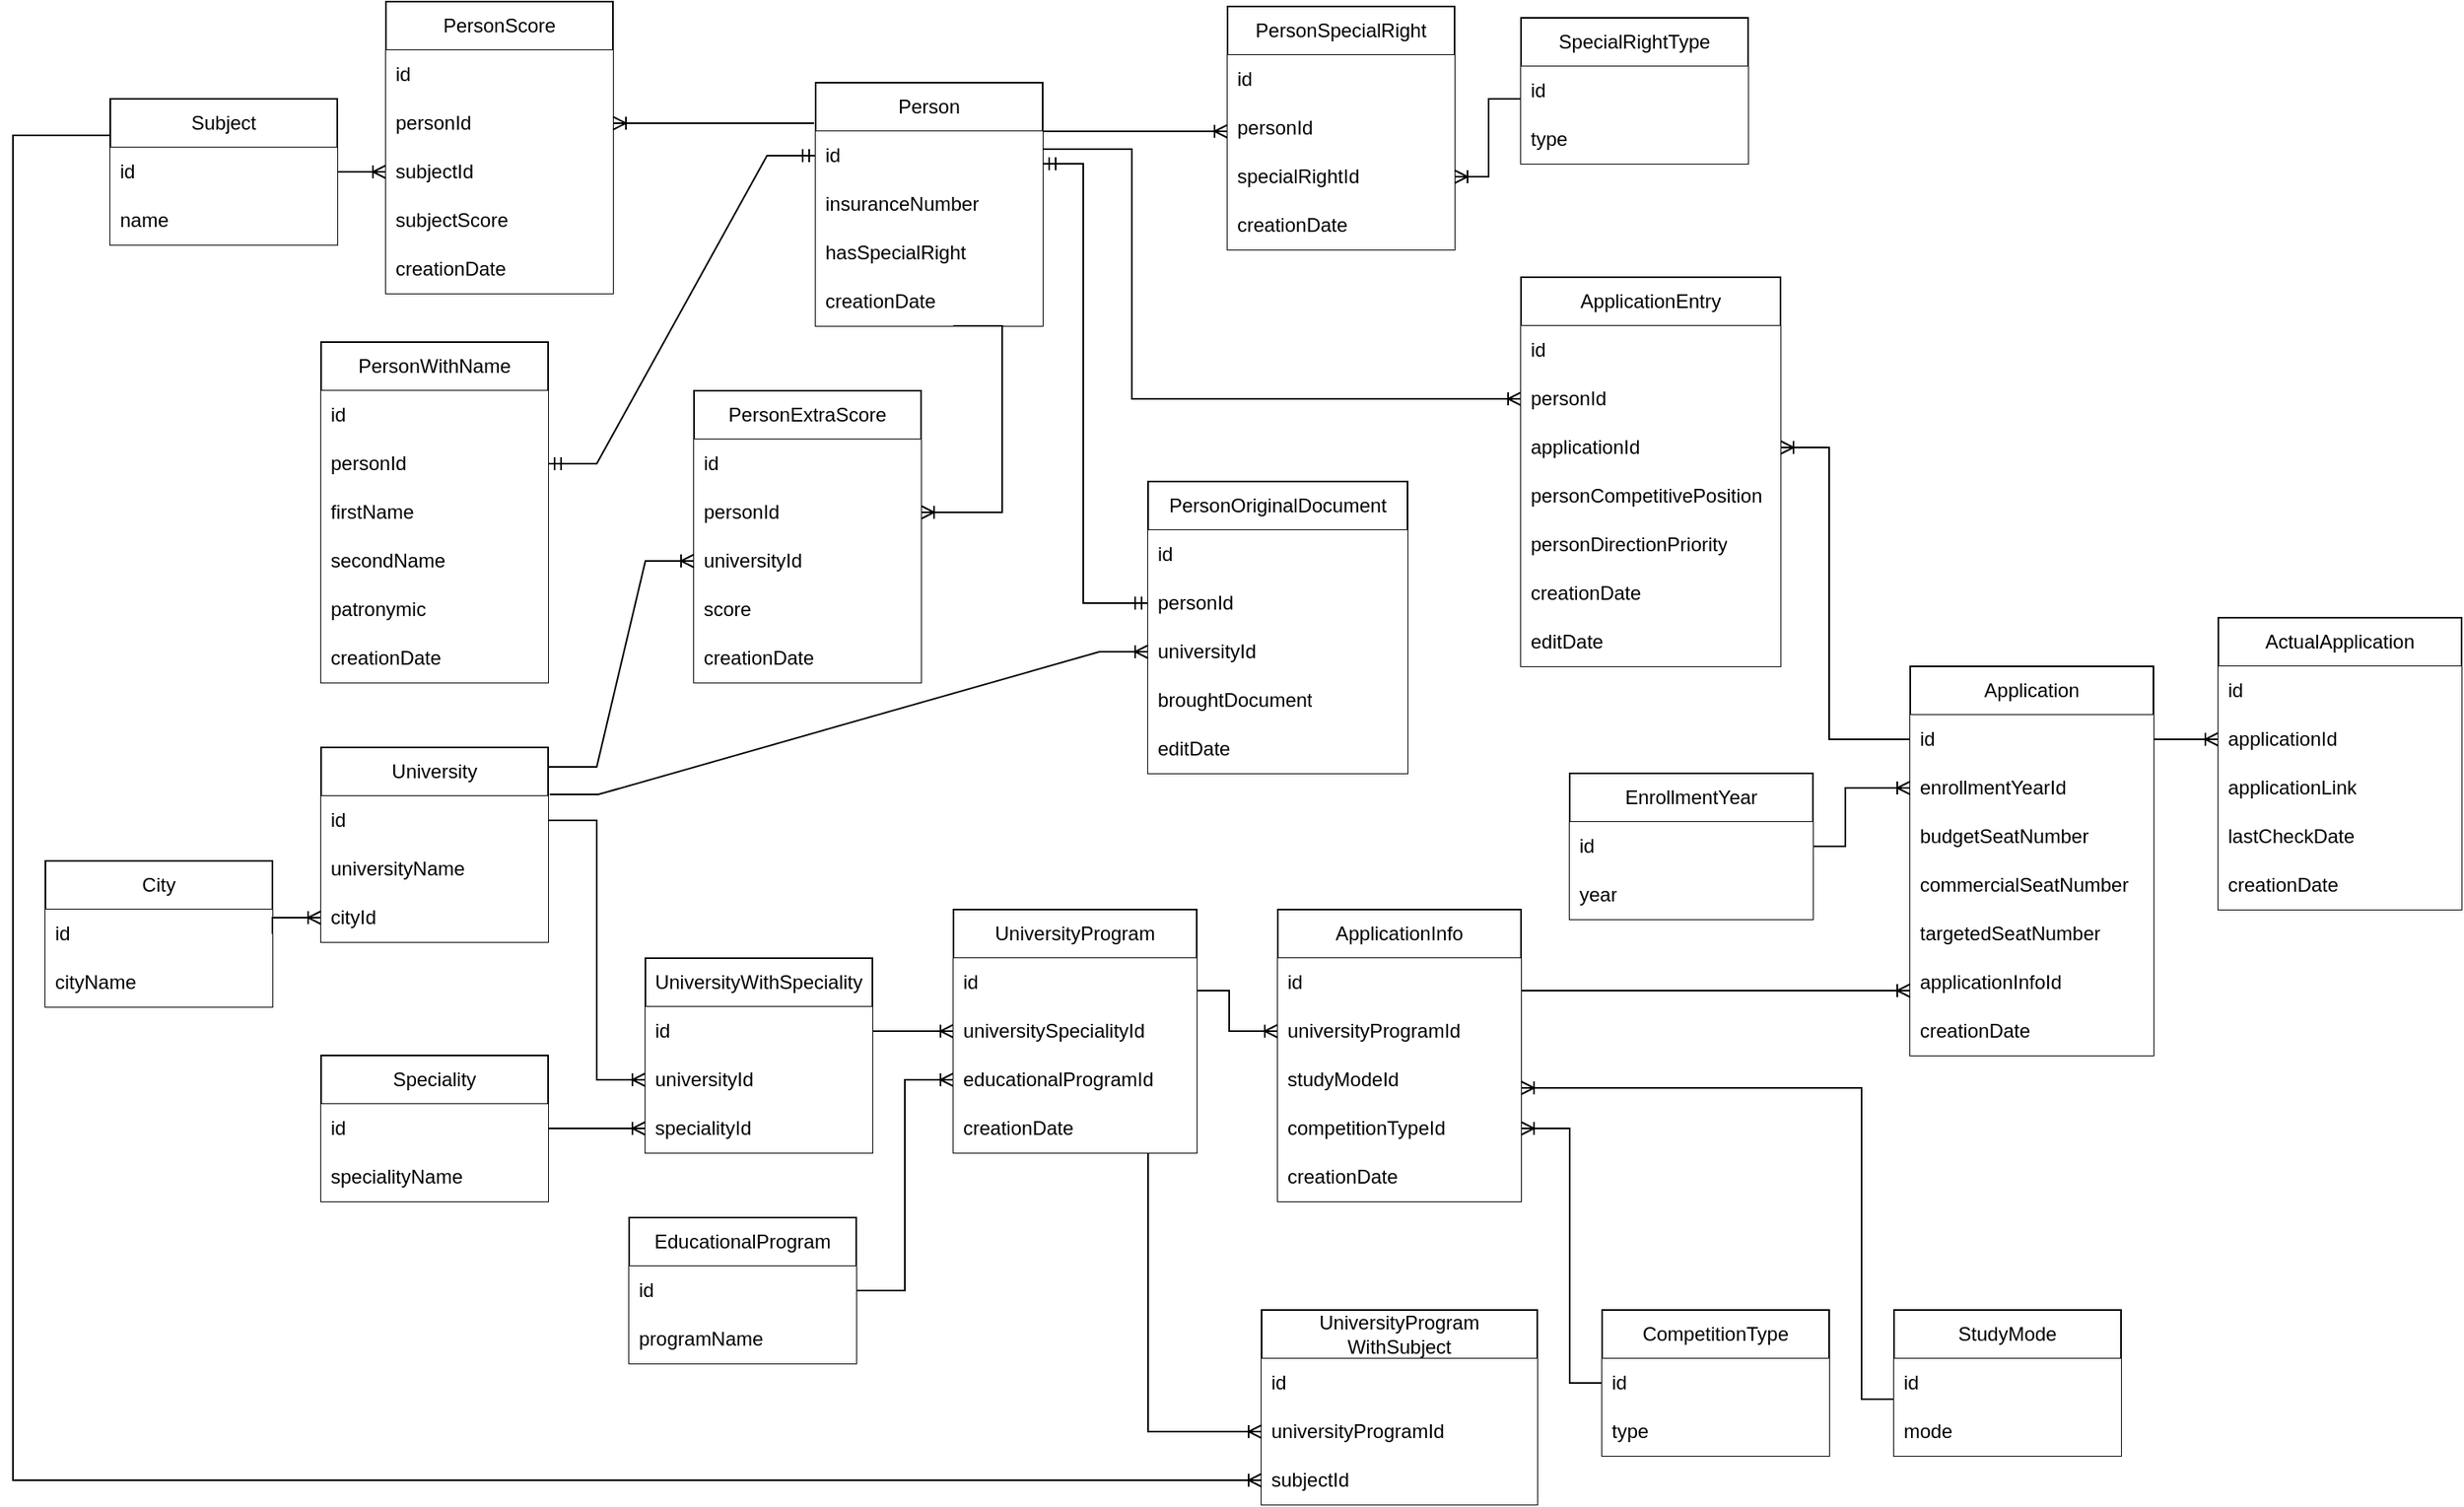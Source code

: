 <mxfile version="22.1.8" type="device">
  <diagram id="1PlcQ-3xxTMCjX3ve6T8" name="Страница 1">
    <mxGraphModel dx="2944" dy="920" grid="1" gridSize="10" guides="1" tooltips="1" connect="1" arrows="1" fold="1" page="1" pageScale="1" pageWidth="1169" pageHeight="1654" math="0" shadow="0">
      <root>
        <mxCell id="0" />
        <mxCell id="1" parent="0" />
        <mxCell id="5PAdiO2IHl1sKyRZCtHv-1" value="University" style="swimlane;fontStyle=0;childLayout=stackLayout;horizontal=1;startSize=30;horizontalStack=0;resizeParent=1;resizeParentMax=0;resizeLast=0;collapsible=1;marginBottom=0;whiteSpace=wrap;html=1;" parent="1" vertex="1">
          <mxGeometry x="140" y="480" width="140" height="120" as="geometry" />
        </mxCell>
        <mxCell id="5PAdiO2IHl1sKyRZCtHv-2" value="id" style="text;strokeColor=none;fillColor=default;align=left;verticalAlign=middle;spacingLeft=4;spacingRight=4;overflow=hidden;points=[[0,0.5],[1,0.5]];portConstraint=eastwest;rotatable=0;whiteSpace=wrap;html=1;" parent="5PAdiO2IHl1sKyRZCtHv-1" vertex="1">
          <mxGeometry y="30" width="140" height="30" as="geometry" />
        </mxCell>
        <mxCell id="5PAdiO2IHl1sKyRZCtHv-3" value="universityName" style="text;strokeColor=none;fillColor=default;align=left;verticalAlign=middle;spacingLeft=4;spacingRight=4;overflow=hidden;points=[[0,0.5],[1,0.5]];portConstraint=eastwest;rotatable=0;whiteSpace=wrap;html=1;" parent="5PAdiO2IHl1sKyRZCtHv-1" vertex="1">
          <mxGeometry y="60" width="140" height="30" as="geometry" />
        </mxCell>
        <mxCell id="bB1p1u7Po2CnzBsvxVp3-6" value="cityId" style="text;strokeColor=none;fillColor=default;align=left;verticalAlign=middle;spacingLeft=4;spacingRight=4;overflow=hidden;points=[[0,0.5],[1,0.5]];portConstraint=eastwest;rotatable=0;whiteSpace=wrap;html=1;" parent="5PAdiO2IHl1sKyRZCtHv-1" vertex="1">
          <mxGeometry y="90" width="140" height="30" as="geometry" />
        </mxCell>
        <mxCell id="5PAdiO2IHl1sKyRZCtHv-5" value="Speciality" style="swimlane;fontStyle=0;childLayout=stackLayout;horizontal=1;startSize=30;horizontalStack=0;resizeParent=1;resizeParentMax=0;resizeLast=0;collapsible=1;marginBottom=0;whiteSpace=wrap;html=1;" parent="1" vertex="1">
          <mxGeometry x="140" y="670" width="140" height="90" as="geometry" />
        </mxCell>
        <mxCell id="5PAdiO2IHl1sKyRZCtHv-6" value="id" style="text;strokeColor=none;fillColor=default;align=left;verticalAlign=middle;spacingLeft=4;spacingRight=4;overflow=hidden;points=[[0,0.5],[1,0.5]];portConstraint=eastwest;rotatable=0;whiteSpace=wrap;html=1;" parent="5PAdiO2IHl1sKyRZCtHv-5" vertex="1">
          <mxGeometry y="30" width="140" height="30" as="geometry" />
        </mxCell>
        <mxCell id="5PAdiO2IHl1sKyRZCtHv-7" value="specialityName" style="text;strokeColor=none;fillColor=default;align=left;verticalAlign=middle;spacingLeft=4;spacingRight=4;overflow=hidden;points=[[0,0.5],[1,0.5]];portConstraint=eastwest;rotatable=0;whiteSpace=wrap;html=1;" parent="5PAdiO2IHl1sKyRZCtHv-5" vertex="1">
          <mxGeometry y="60" width="140" height="30" as="geometry" />
        </mxCell>
        <mxCell id="GZfsPRPNrvFmEzefnr3S-43" style="edgeStyle=orthogonalEdgeStyle;rounded=0;orthogonalLoop=1;jettySize=auto;html=1;endArrow=ERoneToMany;endFill=0;startArrow=none;startFill=0;" edge="1" parent="1" source="5PAdiO2IHl1sKyRZCtHv-10" target="GZfsPRPNrvFmEzefnr3S-20">
          <mxGeometry relative="1" as="geometry">
            <Array as="points">
              <mxPoint x="640" y="111" />
              <mxPoint x="640" y="265" />
            </Array>
          </mxGeometry>
        </mxCell>
        <mxCell id="5PAdiO2IHl1sKyRZCtHv-9" value="Person" style="swimlane;fontStyle=0;childLayout=stackLayout;horizontal=1;startSize=30;horizontalStack=0;resizeParent=1;resizeParentMax=0;resizeLast=0;collapsible=1;marginBottom=0;whiteSpace=wrap;html=1;" parent="1" vertex="1">
          <mxGeometry x="445" y="70" width="140" height="150" as="geometry" />
        </mxCell>
        <mxCell id="5PAdiO2IHl1sKyRZCtHv-10" value="id" style="text;strokeColor=none;fillColor=default;align=left;verticalAlign=middle;spacingLeft=4;spacingRight=4;overflow=hidden;points=[[0,0.5],[1,0.5]];portConstraint=eastwest;rotatable=0;whiteSpace=wrap;html=1;" parent="5PAdiO2IHl1sKyRZCtHv-9" vertex="1">
          <mxGeometry y="30" width="140" height="30" as="geometry" />
        </mxCell>
        <mxCell id="5PAdiO2IHl1sKyRZCtHv-11" value="insuranceNumber" style="text;strokeColor=none;fillColor=default;align=left;verticalAlign=middle;spacingLeft=4;spacingRight=4;overflow=hidden;points=[[0,0.5],[1,0.5]];portConstraint=eastwest;rotatable=0;whiteSpace=wrap;html=1;" parent="5PAdiO2IHl1sKyRZCtHv-9" vertex="1">
          <mxGeometry y="60" width="140" height="30" as="geometry" />
        </mxCell>
        <mxCell id="FkaNraY3ef_auVRRYs2e-2" value="hasSpecialRight" style="text;strokeColor=none;fillColor=default;align=left;verticalAlign=middle;spacingLeft=4;spacingRight=4;overflow=hidden;points=[[0,0.5],[1,0.5]];portConstraint=eastwest;rotatable=0;whiteSpace=wrap;html=1;" parent="5PAdiO2IHl1sKyRZCtHv-9" vertex="1">
          <mxGeometry y="90" width="140" height="30" as="geometry" />
        </mxCell>
        <mxCell id="qmzvYuHSJnDRFEN9MjVU-21" value="creationDate" style="text;strokeColor=none;fillColor=default;align=left;verticalAlign=middle;spacingLeft=4;spacingRight=4;overflow=hidden;points=[[0,0.5],[1,0.5]];portConstraint=eastwest;rotatable=0;whiteSpace=wrap;html=1;" parent="5PAdiO2IHl1sKyRZCtHv-9" vertex="1">
          <mxGeometry y="120" width="140" height="30" as="geometry" />
        </mxCell>
        <mxCell id="5PAdiO2IHl1sKyRZCtHv-13" value="PersonScore" style="swimlane;fontStyle=0;childLayout=stackLayout;horizontal=1;startSize=30;horizontalStack=0;resizeParent=1;resizeParentMax=0;resizeLast=0;collapsible=1;marginBottom=0;whiteSpace=wrap;html=1;shadow=0;glass=0;rounded=0;" parent="1" vertex="1">
          <mxGeometry x="180" y="20" width="140" height="180" as="geometry" />
        </mxCell>
        <mxCell id="5PAdiO2IHl1sKyRZCtHv-14" value="id" style="text;strokeColor=none;fillColor=default;align=left;verticalAlign=middle;spacingLeft=4;spacingRight=4;overflow=hidden;points=[[0,0.5],[1,0.5]];portConstraint=eastwest;rotatable=0;whiteSpace=wrap;html=1;" parent="5PAdiO2IHl1sKyRZCtHv-13" vertex="1">
          <mxGeometry y="30" width="140" height="30" as="geometry" />
        </mxCell>
        <mxCell id="5PAdiO2IHl1sKyRZCtHv-15" value="personId" style="text;strokeColor=none;fillColor=default;align=left;verticalAlign=middle;spacingLeft=4;spacingRight=4;overflow=hidden;points=[[0,0.5],[1,0.5]];portConstraint=eastwest;rotatable=0;whiteSpace=wrap;html=1;" parent="5PAdiO2IHl1sKyRZCtHv-13" vertex="1">
          <mxGeometry y="60" width="140" height="30" as="geometry" />
        </mxCell>
        <mxCell id="5PAdiO2IHl1sKyRZCtHv-16" value="subjectId" style="text;strokeColor=none;fillColor=default;align=left;verticalAlign=middle;spacingLeft=4;spacingRight=4;overflow=hidden;points=[[0,0.5],[1,0.5]];portConstraint=eastwest;rotatable=0;whiteSpace=wrap;html=1;" parent="5PAdiO2IHl1sKyRZCtHv-13" vertex="1">
          <mxGeometry y="90" width="140" height="30" as="geometry" />
        </mxCell>
        <mxCell id="5PAdiO2IHl1sKyRZCtHv-21" value="subjectScore" style="text;strokeColor=none;fillColor=default;align=left;verticalAlign=middle;spacingLeft=4;spacingRight=4;overflow=hidden;points=[[0,0.5],[1,0.5]];portConstraint=eastwest;rotatable=0;whiteSpace=wrap;html=1;" parent="5PAdiO2IHl1sKyRZCtHv-13" vertex="1">
          <mxGeometry y="120" width="140" height="30" as="geometry" />
        </mxCell>
        <mxCell id="qmzvYuHSJnDRFEN9MjVU-20" value="creationDate" style="text;strokeColor=none;fillColor=default;align=left;verticalAlign=middle;spacingLeft=4;spacingRight=4;overflow=hidden;points=[[0,0.5],[1,0.5]];portConstraint=eastwest;rotatable=0;whiteSpace=wrap;html=1;" parent="5PAdiO2IHl1sKyRZCtHv-13" vertex="1">
          <mxGeometry y="150" width="140" height="30" as="geometry" />
        </mxCell>
        <mxCell id="bB1p1u7Po2CnzBsvxVp3-5" style="edgeStyle=orthogonalEdgeStyle;rounded=0;orthogonalLoop=1;jettySize=auto;html=1;entryX=0;entryY=0.5;entryDx=0;entryDy=0;endArrow=ERoneToMany;endFill=0;exitX=0;exitY=0.25;exitDx=0;exitDy=0;" parent="1" source="5PAdiO2IHl1sKyRZCtHv-22" target="sl3u7yvk0dQ25QN27kL--5" edge="1">
          <mxGeometry relative="1" as="geometry">
            <Array as="points">
              <mxPoint x="-50" y="103" />
              <mxPoint x="-50" y="932" />
            </Array>
          </mxGeometry>
        </mxCell>
        <mxCell id="5PAdiO2IHl1sKyRZCtHv-22" value="Subject" style="swimlane;fontStyle=0;childLayout=stackLayout;horizontal=1;startSize=30;horizontalStack=0;resizeParent=1;resizeParentMax=0;resizeLast=0;collapsible=1;marginBottom=0;whiteSpace=wrap;html=1;rounded=0;shadow=0;glass=0;sketch=0;" parent="1" vertex="1">
          <mxGeometry x="10" y="80" width="140" height="90" as="geometry" />
        </mxCell>
        <mxCell id="5PAdiO2IHl1sKyRZCtHv-23" value="id" style="text;strokeColor=none;fillColor=default;align=left;verticalAlign=middle;spacingLeft=4;spacingRight=4;overflow=hidden;points=[[0,0.5],[1,0.5]];portConstraint=eastwest;rotatable=0;whiteSpace=wrap;html=1;rounded=0;shadow=0;glass=0;sketch=0;" parent="5PAdiO2IHl1sKyRZCtHv-22" vertex="1">
          <mxGeometry y="30" width="140" height="30" as="geometry" />
        </mxCell>
        <mxCell id="5PAdiO2IHl1sKyRZCtHv-24" value="name" style="text;strokeColor=none;fillColor=default;align=left;verticalAlign=middle;spacingLeft=4;spacingRight=4;overflow=hidden;points=[[0,0.5],[1,0.5]];portConstraint=eastwest;rotatable=0;whiteSpace=wrap;html=1;rounded=0;shadow=0;glass=0;sketch=0;" parent="5PAdiO2IHl1sKyRZCtHv-22" vertex="1">
          <mxGeometry y="60" width="140" height="30" as="geometry" />
        </mxCell>
        <mxCell id="JyVb0vmRRPq9F6gCQgXA-1" value="UniversityWithSpeciality" style="swimlane;fontStyle=0;childLayout=stackLayout;horizontal=1;startSize=30;horizontalStack=0;resizeParent=1;resizeParentMax=0;resizeLast=0;collapsible=1;marginBottom=0;whiteSpace=wrap;html=1;" parent="1" vertex="1">
          <mxGeometry x="340" y="610" width="140" height="120" as="geometry" />
        </mxCell>
        <mxCell id="JyVb0vmRRPq9F6gCQgXA-2" value="id" style="text;strokeColor=none;fillColor=default;align=left;verticalAlign=middle;spacingLeft=4;spacingRight=4;overflow=hidden;points=[[0,0.5],[1,0.5]];portConstraint=eastwest;rotatable=0;whiteSpace=wrap;html=1;" parent="JyVb0vmRRPq9F6gCQgXA-1" vertex="1">
          <mxGeometry y="30" width="140" height="30" as="geometry" />
        </mxCell>
        <mxCell id="JyVb0vmRRPq9F6gCQgXA-3" value="universityId" style="text;strokeColor=none;fillColor=default;align=left;verticalAlign=middle;spacingLeft=4;spacingRight=4;overflow=hidden;points=[[0,0.5],[1,0.5]];portConstraint=eastwest;rotatable=0;whiteSpace=wrap;html=1;" parent="JyVb0vmRRPq9F6gCQgXA-1" vertex="1">
          <mxGeometry y="60" width="140" height="30" as="geometry" />
        </mxCell>
        <mxCell id="JyVb0vmRRPq9F6gCQgXA-4" value="specialityId" style="text;strokeColor=none;fillColor=default;align=left;verticalAlign=middle;spacingLeft=4;spacingRight=4;overflow=hidden;points=[[0,0.5],[1,0.5]];portConstraint=eastwest;rotatable=0;whiteSpace=wrap;html=1;" parent="JyVb0vmRRPq9F6gCQgXA-1" vertex="1">
          <mxGeometry y="90" width="140" height="30" as="geometry" />
        </mxCell>
        <mxCell id="JyVb0vmRRPq9F6gCQgXA-5" value="PersonOriginalDocument" style="swimlane;fontStyle=0;childLayout=stackLayout;horizontal=1;startSize=30;horizontalStack=0;resizeParent=1;resizeParentMax=0;resizeLast=0;collapsible=1;marginBottom=0;whiteSpace=wrap;html=1;" parent="1" vertex="1">
          <mxGeometry x="650" y="316" width="160" height="180" as="geometry" />
        </mxCell>
        <mxCell id="JyVb0vmRRPq9F6gCQgXA-6" value="id" style="text;strokeColor=none;fillColor=default;align=left;verticalAlign=middle;spacingLeft=4;spacingRight=4;overflow=hidden;points=[[0,0.5],[1,0.5]];portConstraint=eastwest;rotatable=0;whiteSpace=wrap;html=1;" parent="JyVb0vmRRPq9F6gCQgXA-5" vertex="1">
          <mxGeometry y="30" width="160" height="30" as="geometry" />
        </mxCell>
        <mxCell id="JyVb0vmRRPq9F6gCQgXA-7" value="personId" style="text;strokeColor=none;fillColor=default;align=left;verticalAlign=middle;spacingLeft=4;spacingRight=4;overflow=hidden;points=[[0,0.5],[1,0.5]];portConstraint=eastwest;rotatable=0;whiteSpace=wrap;html=1;" parent="JyVb0vmRRPq9F6gCQgXA-5" vertex="1">
          <mxGeometry y="60" width="160" height="30" as="geometry" />
        </mxCell>
        <mxCell id="JyVb0vmRRPq9F6gCQgXA-8" value="universityId" style="text;strokeColor=none;fillColor=default;align=left;verticalAlign=middle;spacingLeft=4;spacingRight=4;overflow=hidden;points=[[0,0.5],[1,0.5]];portConstraint=eastwest;rotatable=0;whiteSpace=wrap;html=1;" parent="JyVb0vmRRPq9F6gCQgXA-5" vertex="1">
          <mxGeometry y="90" width="160" height="30" as="geometry" />
        </mxCell>
        <mxCell id="EDyA01wKq_IK-4HvztbW-1" value="broughtDocument" style="text;strokeColor=none;fillColor=default;align=left;verticalAlign=middle;spacingLeft=4;spacingRight=4;overflow=hidden;points=[[0,0.5],[1,0.5]];portConstraint=eastwest;rotatable=0;whiteSpace=wrap;html=1;" parent="JyVb0vmRRPq9F6gCQgXA-5" vertex="1">
          <mxGeometry y="120" width="160" height="30" as="geometry" />
        </mxCell>
        <mxCell id="qmzvYuHSJnDRFEN9MjVU-31" value="editDate" style="text;strokeColor=none;fillColor=default;align=left;verticalAlign=middle;spacingLeft=4;spacingRight=4;overflow=hidden;points=[[0,0.5],[1,0.5]];portConstraint=eastwest;rotatable=0;whiteSpace=wrap;html=1;" parent="JyVb0vmRRPq9F6gCQgXA-5" vertex="1">
          <mxGeometry y="150" width="160" height="30" as="geometry" />
        </mxCell>
        <mxCell id="JyVb0vmRRPq9F6gCQgXA-10" value="CompetitionType" style="swimlane;fontStyle=0;childLayout=stackLayout;horizontal=1;startSize=30;horizontalStack=0;resizeParent=1;resizeParentMax=0;resizeLast=0;collapsible=1;marginBottom=0;whiteSpace=wrap;html=1;" parent="1" vertex="1">
          <mxGeometry x="930" y="827" width="140" height="90" as="geometry" />
        </mxCell>
        <mxCell id="JyVb0vmRRPq9F6gCQgXA-11" value="id" style="text;strokeColor=none;fillColor=default;align=left;verticalAlign=middle;spacingLeft=4;spacingRight=4;overflow=hidden;points=[[0,0.5],[1,0.5]];portConstraint=eastwest;rotatable=0;whiteSpace=wrap;html=1;" parent="JyVb0vmRRPq9F6gCQgXA-10" vertex="1">
          <mxGeometry y="30" width="140" height="30" as="geometry" />
        </mxCell>
        <mxCell id="JyVb0vmRRPq9F6gCQgXA-12" value="type" style="text;strokeColor=none;fillColor=default;align=left;verticalAlign=middle;spacingLeft=4;spacingRight=4;overflow=hidden;points=[[0,0.5],[1,0.5]];portConstraint=eastwest;rotatable=0;whiteSpace=wrap;html=1;" parent="JyVb0vmRRPq9F6gCQgXA-10" vertex="1">
          <mxGeometry y="60" width="140" height="30" as="geometry" />
        </mxCell>
        <mxCell id="JyVb0vmRRPq9F6gCQgXA-19" value="" style="edgeStyle=entityRelationEdgeStyle;fontSize=12;html=1;endArrow=ERoneToMany;rounded=0;exitX=1;exitY=0.5;exitDx=0;exitDy=0;entryX=0;entryY=0.5;entryDx=0;entryDy=0;" parent="1" source="5PAdiO2IHl1sKyRZCtHv-2" target="JyVb0vmRRPq9F6gCQgXA-3" edge="1">
          <mxGeometry width="100" height="100" relative="1" as="geometry">
            <mxPoint x="590" y="870" as="sourcePoint" />
            <mxPoint x="690" y="770" as="targetPoint" />
          </mxGeometry>
        </mxCell>
        <mxCell id="JyVb0vmRRPq9F6gCQgXA-20" value="" style="edgeStyle=entityRelationEdgeStyle;fontSize=12;html=1;endArrow=ERoneToMany;rounded=0;exitX=1;exitY=0.5;exitDx=0;exitDy=0;entryX=0;entryY=0.5;entryDx=0;entryDy=0;" parent="1" source="5PAdiO2IHl1sKyRZCtHv-23" target="5PAdiO2IHl1sKyRZCtHv-16" edge="1">
          <mxGeometry width="100" height="100" relative="1" as="geometry">
            <mxPoint x="500" y="210" as="sourcePoint" />
            <mxPoint x="600" y="110" as="targetPoint" />
          </mxGeometry>
        </mxCell>
        <mxCell id="JyVb0vmRRPq9F6gCQgXA-21" value="" style="edgeStyle=entityRelationEdgeStyle;fontSize=12;html=1;endArrow=ERoneToMany;rounded=0;entryX=1;entryY=0.5;entryDx=0;entryDy=0;exitX=-0.007;exitY=-0.167;exitDx=0;exitDy=0;exitPerimeter=0;" parent="1" source="5PAdiO2IHl1sKyRZCtHv-10" target="5PAdiO2IHl1sKyRZCtHv-15" edge="1">
          <mxGeometry width="100" height="100" relative="1" as="geometry">
            <mxPoint x="430" y="70" as="sourcePoint" />
            <mxPoint x="630" y="110" as="targetPoint" />
          </mxGeometry>
        </mxCell>
        <mxCell id="JyVb0vmRRPq9F6gCQgXA-27" value="" style="edgeStyle=entityRelationEdgeStyle;fontSize=12;html=1;endArrow=ERoneToMany;rounded=0;exitX=1;exitY=0.5;exitDx=0;exitDy=0;entryX=0;entryY=0.5;entryDx=0;entryDy=0;" parent="1" source="5PAdiO2IHl1sKyRZCtHv-6" target="JyVb0vmRRPq9F6gCQgXA-4" edge="1">
          <mxGeometry width="100" height="100" relative="1" as="geometry">
            <mxPoint x="590" y="580" as="sourcePoint" />
            <mxPoint x="690" y="480" as="targetPoint" />
          </mxGeometry>
        </mxCell>
        <mxCell id="qmzvYuHSJnDRFEN9MjVU-2" value="PersonWithName" style="swimlane;fontStyle=0;childLayout=stackLayout;horizontal=1;startSize=30;horizontalStack=0;resizeParent=1;resizeParentMax=0;resizeLast=0;collapsible=1;marginBottom=0;whiteSpace=wrap;html=1;" parent="1" vertex="1">
          <mxGeometry x="140" y="230" width="140" height="210" as="geometry" />
        </mxCell>
        <mxCell id="qmzvYuHSJnDRFEN9MjVU-3" value="id" style="text;strokeColor=none;fillColor=default;align=left;verticalAlign=middle;spacingLeft=4;spacingRight=4;overflow=hidden;points=[[0,0.5],[1,0.5]];portConstraint=eastwest;rotatable=0;whiteSpace=wrap;html=1;" parent="qmzvYuHSJnDRFEN9MjVU-2" vertex="1">
          <mxGeometry y="30" width="140" height="30" as="geometry" />
        </mxCell>
        <mxCell id="qmzvYuHSJnDRFEN9MjVU-4" value="personId" style="text;strokeColor=none;fillColor=default;align=left;verticalAlign=middle;spacingLeft=4;spacingRight=4;overflow=hidden;points=[[0,0.5],[1,0.5]];portConstraint=eastwest;rotatable=0;whiteSpace=wrap;html=1;" parent="qmzvYuHSJnDRFEN9MjVU-2" vertex="1">
          <mxGeometry y="60" width="140" height="30" as="geometry" />
        </mxCell>
        <mxCell id="qmzvYuHSJnDRFEN9MjVU-5" value="firstName" style="text;strokeColor=none;fillColor=default;align=left;verticalAlign=middle;spacingLeft=4;spacingRight=4;overflow=hidden;points=[[0,0.5],[1,0.5]];portConstraint=eastwest;rotatable=0;whiteSpace=wrap;html=1;" parent="qmzvYuHSJnDRFEN9MjVU-2" vertex="1">
          <mxGeometry y="90" width="140" height="30" as="geometry" />
        </mxCell>
        <mxCell id="qmzvYuHSJnDRFEN9MjVU-6" value="secondName" style="text;strokeColor=none;fillColor=default;align=left;verticalAlign=middle;spacingLeft=4;spacingRight=4;overflow=hidden;points=[[0,0.5],[1,0.5]];portConstraint=eastwest;rotatable=0;whiteSpace=wrap;html=1;" parent="qmzvYuHSJnDRFEN9MjVU-2" vertex="1">
          <mxGeometry y="120" width="140" height="30" as="geometry" />
        </mxCell>
        <mxCell id="qmzvYuHSJnDRFEN9MjVU-8" value="patronymic" style="text;strokeColor=none;fillColor=default;align=left;verticalAlign=middle;spacingLeft=4;spacingRight=4;overflow=hidden;points=[[0,0.5],[1,0.5]];portConstraint=eastwest;rotatable=0;whiteSpace=wrap;html=1;" parent="qmzvYuHSJnDRFEN9MjVU-2" vertex="1">
          <mxGeometry y="150" width="140" height="30" as="geometry" />
        </mxCell>
        <mxCell id="FkaNraY3ef_auVRRYs2e-3" value="creationDate" style="text;strokeColor=none;fillColor=default;align=left;verticalAlign=middle;spacingLeft=4;spacingRight=4;overflow=hidden;points=[[0,0.5],[1,0.5]];portConstraint=eastwest;rotatable=0;whiteSpace=wrap;html=1;" parent="qmzvYuHSJnDRFEN9MjVU-2" vertex="1">
          <mxGeometry y="180" width="140" height="30" as="geometry" />
        </mxCell>
        <mxCell id="qmzvYuHSJnDRFEN9MjVU-10" value="" style="edgeStyle=entityRelationEdgeStyle;fontSize=12;html=1;endArrow=ERmandOne;startArrow=ERmandOne;rounded=0;exitX=1;exitY=0.5;exitDx=0;exitDy=0;entryX=0;entryY=0.5;entryDx=0;entryDy=0;" parent="1" source="qmzvYuHSJnDRFEN9MjVU-4" target="5PAdiO2IHl1sKyRZCtHv-10" edge="1">
          <mxGeometry width="100" height="100" relative="1" as="geometry">
            <mxPoint x="470" y="360" as="sourcePoint" />
            <mxPoint x="540" y="200" as="targetPoint" />
          </mxGeometry>
        </mxCell>
        <mxCell id="qmzvYuHSJnDRFEN9MjVU-11" value="SpecialRightType" style="swimlane;fontStyle=0;childLayout=stackLayout;horizontal=1;startSize=30;horizontalStack=0;resizeParent=1;resizeParentMax=0;resizeLast=0;collapsible=1;marginBottom=0;whiteSpace=wrap;html=1;" parent="1" vertex="1">
          <mxGeometry x="880" y="30" width="140" height="90" as="geometry" />
        </mxCell>
        <mxCell id="qmzvYuHSJnDRFEN9MjVU-12" value="id" style="text;strokeColor=none;fillColor=default;align=left;verticalAlign=middle;spacingLeft=4;spacingRight=4;overflow=hidden;points=[[0,0.5],[1,0.5]];portConstraint=eastwest;rotatable=0;whiteSpace=wrap;html=1;" parent="qmzvYuHSJnDRFEN9MjVU-11" vertex="1">
          <mxGeometry y="30" width="140" height="30" as="geometry" />
        </mxCell>
        <mxCell id="qmzvYuHSJnDRFEN9MjVU-13" value="type" style="text;strokeColor=none;fillColor=default;align=left;verticalAlign=middle;spacingLeft=4;spacingRight=4;overflow=hidden;points=[[0,0.5],[1,0.5]];portConstraint=eastwest;rotatable=0;whiteSpace=wrap;html=1;" parent="qmzvYuHSJnDRFEN9MjVU-11" vertex="1">
          <mxGeometry y="60" width="140" height="30" as="geometry" />
        </mxCell>
        <mxCell id="qmzvYuHSJnDRFEN9MjVU-14" value="PersonSpecialRight" style="swimlane;fontStyle=0;childLayout=stackLayout;horizontal=1;startSize=30;horizontalStack=0;resizeParent=1;resizeParentMax=0;resizeLast=0;collapsible=1;marginBottom=0;whiteSpace=wrap;html=1;" parent="1" vertex="1">
          <mxGeometry x="699" y="23" width="140" height="150" as="geometry" />
        </mxCell>
        <mxCell id="qmzvYuHSJnDRFEN9MjVU-15" value="id" style="text;strokeColor=none;fillColor=default;align=left;verticalAlign=middle;spacingLeft=4;spacingRight=4;overflow=hidden;points=[[0,0.5],[1,0.5]];portConstraint=eastwest;rotatable=0;whiteSpace=wrap;html=1;" parent="qmzvYuHSJnDRFEN9MjVU-14" vertex="1">
          <mxGeometry y="30" width="140" height="30" as="geometry" />
        </mxCell>
        <mxCell id="qmzvYuHSJnDRFEN9MjVU-16" value="personId" style="text;strokeColor=none;fillColor=default;align=left;verticalAlign=middle;spacingLeft=4;spacingRight=4;overflow=hidden;points=[[0,0.5],[1,0.5]];portConstraint=eastwest;rotatable=0;whiteSpace=wrap;html=1;" parent="qmzvYuHSJnDRFEN9MjVU-14" vertex="1">
          <mxGeometry y="60" width="140" height="30" as="geometry" />
        </mxCell>
        <mxCell id="qmzvYuHSJnDRFEN9MjVU-17" value="specialRightId" style="text;strokeColor=none;fillColor=default;align=left;verticalAlign=middle;spacingLeft=4;spacingRight=4;overflow=hidden;points=[[0,0.5],[1,0.5]];portConstraint=eastwest;rotatable=0;whiteSpace=wrap;html=1;" parent="qmzvYuHSJnDRFEN9MjVU-14" vertex="1">
          <mxGeometry y="90" width="140" height="30" as="geometry" />
        </mxCell>
        <mxCell id="FkaNraY3ef_auVRRYs2e-1" value="creationDate" style="text;strokeColor=none;fillColor=default;align=left;verticalAlign=middle;spacingLeft=4;spacingRight=4;overflow=hidden;points=[[0,0.5],[1,0.5]];portConstraint=eastwest;rotatable=0;whiteSpace=wrap;html=1;" parent="qmzvYuHSJnDRFEN9MjVU-14" vertex="1">
          <mxGeometry y="120" width="140" height="30" as="geometry" />
        </mxCell>
        <mxCell id="trjqclz8vBFcWWx54Q9Q-1" value="PersonExtraScore" style="swimlane;fontStyle=0;childLayout=stackLayout;horizontal=1;startSize=30;horizontalStack=0;resizeParent=1;resizeParentMax=0;resizeLast=0;collapsible=1;marginBottom=0;whiteSpace=wrap;html=1;" parent="1" vertex="1">
          <mxGeometry x="370" y="260" width="140" height="180" as="geometry" />
        </mxCell>
        <mxCell id="trjqclz8vBFcWWx54Q9Q-2" value="id" style="text;strokeColor=none;fillColor=default;align=left;verticalAlign=middle;spacingLeft=4;spacingRight=4;overflow=hidden;points=[[0,0.5],[1,0.5]];portConstraint=eastwest;rotatable=0;whiteSpace=wrap;html=1;" parent="trjqclz8vBFcWWx54Q9Q-1" vertex="1">
          <mxGeometry y="30" width="140" height="30" as="geometry" />
        </mxCell>
        <mxCell id="trjqclz8vBFcWWx54Q9Q-3" value="personId" style="text;strokeColor=none;fillColor=default;align=left;verticalAlign=middle;spacingLeft=4;spacingRight=4;overflow=hidden;points=[[0,0.5],[1,0.5]];portConstraint=eastwest;rotatable=0;whiteSpace=wrap;html=1;" parent="trjqclz8vBFcWWx54Q9Q-1" vertex="1">
          <mxGeometry y="60" width="140" height="30" as="geometry" />
        </mxCell>
        <mxCell id="trjqclz8vBFcWWx54Q9Q-4" value="universityId" style="text;strokeColor=none;fillColor=default;align=left;verticalAlign=middle;spacingLeft=4;spacingRight=4;overflow=hidden;points=[[0,0.5],[1,0.5]];portConstraint=eastwest;rotatable=0;whiteSpace=wrap;html=1;" parent="trjqclz8vBFcWWx54Q9Q-1" vertex="1">
          <mxGeometry y="90" width="140" height="30" as="geometry" />
        </mxCell>
        <mxCell id="trjqclz8vBFcWWx54Q9Q-5" value="score" style="text;strokeColor=none;fillColor=default;align=left;verticalAlign=middle;spacingLeft=4;spacingRight=4;overflow=hidden;points=[[0,0.5],[1,0.5]];portConstraint=eastwest;rotatable=0;whiteSpace=wrap;html=1;" parent="trjqclz8vBFcWWx54Q9Q-1" vertex="1">
          <mxGeometry y="120" width="140" height="30" as="geometry" />
        </mxCell>
        <mxCell id="trjqclz8vBFcWWx54Q9Q-6" value="creationDate" style="text;strokeColor=none;fillColor=default;align=left;verticalAlign=middle;spacingLeft=4;spacingRight=4;overflow=hidden;points=[[0,0.5],[1,0.5]];portConstraint=eastwest;rotatable=0;whiteSpace=wrap;html=1;" parent="trjqclz8vBFcWWx54Q9Q-1" vertex="1">
          <mxGeometry y="150" width="140" height="30" as="geometry" />
        </mxCell>
        <mxCell id="trjqclz8vBFcWWx54Q9Q-7" value="" style="edgeStyle=entityRelationEdgeStyle;fontSize=12;html=1;endArrow=ERoneToMany;rounded=0;entryX=0;entryY=0.5;entryDx=0;entryDy=0;exitX=1;exitY=0.1;exitDx=0;exitDy=0;exitPerimeter=0;" parent="1" source="5PAdiO2IHl1sKyRZCtHv-1" target="trjqclz8vBFcWWx54Q9Q-4" edge="1">
          <mxGeometry width="100" height="100" relative="1" as="geometry">
            <mxPoint x="360" y="550" as="sourcePoint" />
            <mxPoint x="460" y="555" as="targetPoint" />
          </mxGeometry>
        </mxCell>
        <mxCell id="rcDl53LsU1IgfLqq3ltp-11" value="StudyMode" style="swimlane;fontStyle=0;childLayout=stackLayout;horizontal=1;startSize=30;horizontalStack=0;resizeParent=1;resizeParentMax=0;resizeLast=0;collapsible=1;marginBottom=0;whiteSpace=wrap;html=1;" parent="1" vertex="1">
          <mxGeometry x="1110" y="827" width="140" height="90" as="geometry" />
        </mxCell>
        <mxCell id="rcDl53LsU1IgfLqq3ltp-12" value="id" style="text;strokeColor=none;fillColor=default;align=left;verticalAlign=middle;spacingLeft=4;spacingRight=4;overflow=hidden;points=[[0,0.5],[1,0.5]];portConstraint=eastwest;rotatable=0;whiteSpace=wrap;html=1;" parent="rcDl53LsU1IgfLqq3ltp-11" vertex="1">
          <mxGeometry y="30" width="140" height="30" as="geometry" />
        </mxCell>
        <mxCell id="rcDl53LsU1IgfLqq3ltp-13" value="mode" style="text;strokeColor=none;fillColor=default;align=left;verticalAlign=middle;spacingLeft=4;spacingRight=4;overflow=hidden;points=[[0,0.5],[1,0.5]];portConstraint=eastwest;rotatable=0;whiteSpace=wrap;html=1;" parent="rcDl53LsU1IgfLqq3ltp-11" vertex="1">
          <mxGeometry y="60" width="140" height="30" as="geometry" />
        </mxCell>
        <mxCell id="rcDl53LsU1IgfLqq3ltp-26" value="" style="edgeStyle=entityRelationEdgeStyle;fontSize=12;html=1;endArrow=ERoneToMany;rounded=0;entryX=1;entryY=0.5;entryDx=0;entryDy=0;" parent="1" target="trjqclz8vBFcWWx54Q9Q-3" edge="1">
          <mxGeometry width="100" height="100" relative="1" as="geometry">
            <mxPoint x="530" y="220" as="sourcePoint" />
            <mxPoint x="620" y="435" as="targetPoint" />
          </mxGeometry>
        </mxCell>
        <mxCell id="rcDl53LsU1IgfLqq3ltp-27" value="" style="edgeStyle=entityRelationEdgeStyle;fontSize=12;html=1;endArrow=ERoneToMany;rounded=0;exitX=1.007;exitY=-0.033;exitDx=0;exitDy=0;entryX=0;entryY=0.5;entryDx=0;entryDy=0;exitPerimeter=0;" parent="1" source="5PAdiO2IHl1sKyRZCtHv-2" target="JyVb0vmRRPq9F6gCQgXA-8" edge="1">
          <mxGeometry width="100" height="100" relative="1" as="geometry">
            <mxPoint x="320" y="515" as="sourcePoint" />
            <mxPoint x="420" y="665" as="targetPoint" />
          </mxGeometry>
        </mxCell>
        <mxCell id="nlM2bCw85JjArnDuM87A-7" value="" style="edgeStyle=entityRelationEdgeStyle;fontSize=12;html=1;endArrow=ERoneToMany;rounded=0;exitX=1;exitY=0.5;exitDx=0;exitDy=0;" parent="1" source="JyVb0vmRRPq9F6gCQgXA-2" target="GZfsPRPNrvFmEzefnr3S-28" edge="1">
          <mxGeometry width="100" height="100" relative="1" as="geometry">
            <mxPoint x="420" y="752" as="sourcePoint" />
            <mxPoint x="530" y="625" as="targetPoint" />
            <Array as="points">
              <mxPoint x="500" y="630" />
            </Array>
          </mxGeometry>
        </mxCell>
        <mxCell id="nlM2bCw85JjArnDuM87A-8" value="EducationalProgram" style="swimlane;fontStyle=0;childLayout=stackLayout;horizontal=1;startSize=30;horizontalStack=0;resizeParent=1;resizeParentMax=0;resizeLast=0;collapsible=1;marginBottom=0;whiteSpace=wrap;html=1;" parent="1" vertex="1">
          <mxGeometry x="330" y="770" width="140" height="90" as="geometry" />
        </mxCell>
        <mxCell id="nlM2bCw85JjArnDuM87A-9" value="id" style="text;strokeColor=none;fillColor=default;align=left;verticalAlign=middle;spacingLeft=4;spacingRight=4;overflow=hidden;points=[[0,0.5],[1,0.5]];portConstraint=eastwest;rotatable=0;whiteSpace=wrap;html=1;" parent="nlM2bCw85JjArnDuM87A-8" vertex="1">
          <mxGeometry y="30" width="140" height="30" as="geometry" />
        </mxCell>
        <mxCell id="nlM2bCw85JjArnDuM87A-10" value="programName" style="text;strokeColor=none;fillColor=default;align=left;verticalAlign=middle;spacingLeft=4;spacingRight=4;overflow=hidden;points=[[0,0.5],[1,0.5]];portConstraint=eastwest;rotatable=0;whiteSpace=wrap;html=1;" parent="nlM2bCw85JjArnDuM87A-8" vertex="1">
          <mxGeometry y="60" width="140" height="30" as="geometry" />
        </mxCell>
        <mxCell id="nlM2bCw85JjArnDuM87A-12" value="" style="edgeStyle=entityRelationEdgeStyle;fontSize=12;html=1;endArrow=ERoneToMany;rounded=0;exitX=1;exitY=0.5;exitDx=0;exitDy=0;" parent="1" source="nlM2bCw85JjArnDuM87A-9" target="GZfsPRPNrvFmEzefnr3S-29" edge="1">
          <mxGeometry width="100" height="100" relative="1" as="geometry">
            <mxPoint x="510" y="800" as="sourcePoint" />
            <mxPoint x="530" y="655" as="targetPoint" />
          </mxGeometry>
        </mxCell>
        <mxCell id="sl3u7yvk0dQ25QN27kL--2" value="&lt;div&gt;University&lt;span style=&quot;background-color: initial;&quot;&gt;Program&lt;/span&gt;&lt;/div&gt;&lt;div&gt;&lt;span style=&quot;background-color: initial;&quot;&gt;WithSubject&lt;/span&gt;&lt;/div&gt;" style="swimlane;fontStyle=0;childLayout=stackLayout;horizontal=1;startSize=30;horizontalStack=0;resizeParent=1;resizeParentMax=0;resizeLast=0;collapsible=1;marginBottom=0;whiteSpace=wrap;html=1;" parent="1" vertex="1">
          <mxGeometry x="720" y="827" width="170" height="120" as="geometry" />
        </mxCell>
        <mxCell id="sl3u7yvk0dQ25QN27kL--3" value="id" style="text;strokeColor=none;fillColor=default;align=left;verticalAlign=middle;spacingLeft=4;spacingRight=4;overflow=hidden;points=[[0,0.5],[1,0.5]];portConstraint=eastwest;rotatable=0;whiteSpace=wrap;html=1;" parent="sl3u7yvk0dQ25QN27kL--2" vertex="1">
          <mxGeometry y="30" width="170" height="30" as="geometry" />
        </mxCell>
        <mxCell id="sl3u7yvk0dQ25QN27kL--4" value="&lt;font style=&quot;font-size: 12px;&quot;&gt;universityProgramId&lt;/font&gt;" style="text;strokeColor=none;fillColor=default;align=left;verticalAlign=middle;spacingLeft=4;spacingRight=4;overflow=hidden;points=[[0,0.5],[1,0.5]];portConstraint=eastwest;rotatable=0;whiteSpace=wrap;html=1;" parent="sl3u7yvk0dQ25QN27kL--2" vertex="1">
          <mxGeometry y="60" width="170" height="30" as="geometry" />
        </mxCell>
        <mxCell id="sl3u7yvk0dQ25QN27kL--5" value="subjectId" style="text;strokeColor=none;fillColor=default;align=left;verticalAlign=middle;spacingLeft=4;spacingRight=4;overflow=hidden;points=[[0,0.5],[1,0.5]];portConstraint=eastwest;rotatable=0;whiteSpace=wrap;html=1;" parent="sl3u7yvk0dQ25QN27kL--2" vertex="1">
          <mxGeometry y="90" width="170" height="30" as="geometry" />
        </mxCell>
        <mxCell id="bB1p1u7Po2CnzBsvxVp3-1" value="City" style="swimlane;fontStyle=0;childLayout=stackLayout;horizontal=1;startSize=30;horizontalStack=0;resizeParent=1;resizeParentMax=0;resizeLast=0;collapsible=1;marginBottom=0;whiteSpace=wrap;html=1;" parent="1" vertex="1">
          <mxGeometry x="-30" y="550" width="140" height="90" as="geometry" />
        </mxCell>
        <mxCell id="bB1p1u7Po2CnzBsvxVp3-2" value="id" style="text;strokeColor=none;fillColor=default;align=left;verticalAlign=middle;spacingLeft=4;spacingRight=4;overflow=hidden;points=[[0,0.5],[1,0.5]];portConstraint=eastwest;rotatable=0;whiteSpace=wrap;html=1;" parent="bB1p1u7Po2CnzBsvxVp3-1" vertex="1">
          <mxGeometry y="30" width="140" height="30" as="geometry" />
        </mxCell>
        <mxCell id="bB1p1u7Po2CnzBsvxVp3-3" value="cityName" style="text;strokeColor=none;fillColor=default;align=left;verticalAlign=middle;spacingLeft=4;spacingRight=4;overflow=hidden;points=[[0,0.5],[1,0.5]];portConstraint=eastwest;rotatable=0;whiteSpace=wrap;html=1;" parent="bB1p1u7Po2CnzBsvxVp3-1" vertex="1">
          <mxGeometry y="60" width="140" height="30" as="geometry" />
        </mxCell>
        <mxCell id="bB1p1u7Po2CnzBsvxVp3-7" style="edgeStyle=orthogonalEdgeStyle;rounded=0;orthogonalLoop=1;jettySize=auto;html=1;exitX=1;exitY=0.5;exitDx=0;exitDy=0;entryX=0;entryY=0.5;entryDx=0;entryDy=0;endArrow=ERoneToMany;endFill=0;" parent="1" source="bB1p1u7Po2CnzBsvxVp3-2" target="bB1p1u7Po2CnzBsvxVp3-6" edge="1">
          <mxGeometry relative="1" as="geometry">
            <Array as="points">
              <mxPoint x="110" y="585" />
            </Array>
          </mxGeometry>
        </mxCell>
        <mxCell id="Y4cu1R_2sqKMurNjGAJT-13" value="&lt;div&gt;Application&lt;/div&gt;" style="swimlane;fontStyle=0;childLayout=stackLayout;horizontal=1;startSize=30;horizontalStack=0;resizeParent=1;resizeParentMax=0;resizeLast=0;collapsible=1;marginBottom=0;whiteSpace=wrap;html=1;" parent="1" vertex="1">
          <mxGeometry x="1120" y="430" width="150" height="240" as="geometry" />
        </mxCell>
        <mxCell id="Y4cu1R_2sqKMurNjGAJT-14" value="id" style="text;strokeColor=none;fillColor=default;align=left;verticalAlign=middle;spacingLeft=4;spacingRight=4;overflow=hidden;points=[[0,0.5],[1,0.5]];portConstraint=eastwest;rotatable=0;whiteSpace=wrap;html=1;" parent="Y4cu1R_2sqKMurNjGAJT-13" vertex="1">
          <mxGeometry y="30" width="150" height="30" as="geometry" />
        </mxCell>
        <mxCell id="Y4cu1R_2sqKMurNjGAJT-15" value="enrollmentYearId" style="text;strokeColor=none;fillColor=default;align=left;verticalAlign=middle;spacingLeft=4;spacingRight=4;overflow=hidden;points=[[0,0.5],[1,0.5]];portConstraint=eastwest;rotatable=0;whiteSpace=wrap;html=1;" parent="Y4cu1R_2sqKMurNjGAJT-13" vertex="1">
          <mxGeometry y="60" width="150" height="30" as="geometry" />
        </mxCell>
        <mxCell id="Y4cu1R_2sqKMurNjGAJT-16" value="budgetSeatNumber" style="text;strokeColor=none;fillColor=default;align=left;verticalAlign=middle;spacingLeft=4;spacingRight=4;overflow=hidden;points=[[0,0.5],[1,0.5]];portConstraint=eastwest;rotatable=0;whiteSpace=wrap;html=1;" parent="Y4cu1R_2sqKMurNjGAJT-13" vertex="1">
          <mxGeometry y="90" width="150" height="30" as="geometry" />
        </mxCell>
        <mxCell id="Y4cu1R_2sqKMurNjGAJT-18" value="commercialSeatNumber" style="text;strokeColor=none;fillColor=default;align=left;verticalAlign=middle;spacingLeft=4;spacingRight=4;overflow=hidden;points=[[0,0.5],[1,0.5]];portConstraint=eastwest;rotatable=0;whiteSpace=wrap;html=1;" parent="Y4cu1R_2sqKMurNjGAJT-13" vertex="1">
          <mxGeometry y="120" width="150" height="30" as="geometry" />
        </mxCell>
        <mxCell id="Y4cu1R_2sqKMurNjGAJT-19" value="targetedSeatNumber" style="text;strokeColor=none;fillColor=default;align=left;verticalAlign=middle;spacingLeft=4;spacingRight=4;overflow=hidden;points=[[0,0.5],[1,0.5]];portConstraint=eastwest;rotatable=0;whiteSpace=wrap;html=1;" parent="Y4cu1R_2sqKMurNjGAJT-13" vertex="1">
          <mxGeometry y="150" width="150" height="30" as="geometry" />
        </mxCell>
        <mxCell id="Y4cu1R_2sqKMurNjGAJT-21" value="applicationInfoId" style="text;strokeColor=none;fillColor=default;align=left;verticalAlign=middle;spacingLeft=4;spacingRight=4;overflow=hidden;points=[[0,0.5],[1,0.5]];portConstraint=eastwest;rotatable=0;whiteSpace=wrap;html=1;" parent="Y4cu1R_2sqKMurNjGAJT-13" vertex="1">
          <mxGeometry y="180" width="150" height="30" as="geometry" />
        </mxCell>
        <mxCell id="Y4cu1R_2sqKMurNjGAJT-20" value="creationDate" style="text;strokeColor=none;fillColor=default;align=left;verticalAlign=middle;spacingLeft=4;spacingRight=4;overflow=hidden;points=[[0,0.5],[1,0.5]];portConstraint=eastwest;rotatable=0;whiteSpace=wrap;html=1;" parent="Y4cu1R_2sqKMurNjGAJT-13" vertex="1">
          <mxGeometry y="210" width="150" height="30" as="geometry" />
        </mxCell>
        <mxCell id="GZfsPRPNrvFmEzefnr3S-1" value="&lt;div&gt;EnrollmentYear&lt;/div&gt;" style="swimlane;fontStyle=0;childLayout=stackLayout;horizontal=1;startSize=30;horizontalStack=0;resizeParent=1;resizeParentMax=0;resizeLast=0;collapsible=1;marginBottom=0;whiteSpace=wrap;html=1;" vertex="1" parent="1">
          <mxGeometry x="910" y="496" width="150" height="90" as="geometry" />
        </mxCell>
        <mxCell id="GZfsPRPNrvFmEzefnr3S-2" value="id" style="text;strokeColor=none;fillColor=default;align=left;verticalAlign=middle;spacingLeft=4;spacingRight=4;overflow=hidden;points=[[0,0.5],[1,0.5]];portConstraint=eastwest;rotatable=0;whiteSpace=wrap;html=1;" vertex="1" parent="GZfsPRPNrvFmEzefnr3S-1">
          <mxGeometry y="30" width="150" height="30" as="geometry" />
        </mxCell>
        <mxCell id="GZfsPRPNrvFmEzefnr3S-3" value="year" style="text;strokeColor=none;fillColor=default;align=left;verticalAlign=middle;spacingLeft=4;spacingRight=4;overflow=hidden;points=[[0,0.5],[1,0.5]];portConstraint=eastwest;rotatable=0;whiteSpace=wrap;html=1;" vertex="1" parent="GZfsPRPNrvFmEzefnr3S-1">
          <mxGeometry y="60" width="150" height="30" as="geometry" />
        </mxCell>
        <mxCell id="GZfsPRPNrvFmEzefnr3S-9" value="&lt;div&gt;ActualApplication&lt;/div&gt;" style="swimlane;fontStyle=0;childLayout=stackLayout;horizontal=1;startSize=30;horizontalStack=0;resizeParent=1;resizeParentMax=0;resizeLast=0;collapsible=1;marginBottom=0;whiteSpace=wrap;html=1;" vertex="1" parent="1">
          <mxGeometry x="1310" y="400" width="150" height="180" as="geometry" />
        </mxCell>
        <mxCell id="GZfsPRPNrvFmEzefnr3S-10" value="id" style="text;strokeColor=none;fillColor=default;align=left;verticalAlign=middle;spacingLeft=4;spacingRight=4;overflow=hidden;points=[[0,0.5],[1,0.5]];portConstraint=eastwest;rotatable=0;whiteSpace=wrap;html=1;" vertex="1" parent="GZfsPRPNrvFmEzefnr3S-9">
          <mxGeometry y="30" width="150" height="30" as="geometry" />
        </mxCell>
        <mxCell id="GZfsPRPNrvFmEzefnr3S-11" value="applicationId" style="text;strokeColor=none;fillColor=default;align=left;verticalAlign=middle;spacingLeft=4;spacingRight=4;overflow=hidden;points=[[0,0.5],[1,0.5]];portConstraint=eastwest;rotatable=0;whiteSpace=wrap;html=1;" vertex="1" parent="GZfsPRPNrvFmEzefnr3S-9">
          <mxGeometry y="60" width="150" height="30" as="geometry" />
        </mxCell>
        <mxCell id="GZfsPRPNrvFmEzefnr3S-12" value="applicationLink" style="text;strokeColor=none;fillColor=default;align=left;verticalAlign=middle;spacingLeft=4;spacingRight=4;overflow=hidden;points=[[0,0.5],[1,0.5]];portConstraint=eastwest;rotatable=0;whiteSpace=wrap;html=1;" vertex="1" parent="GZfsPRPNrvFmEzefnr3S-9">
          <mxGeometry y="90" width="150" height="30" as="geometry" />
        </mxCell>
        <mxCell id="GZfsPRPNrvFmEzefnr3S-13" value="lastCheckDate" style="text;strokeColor=none;fillColor=default;align=left;verticalAlign=middle;spacingLeft=4;spacingRight=4;overflow=hidden;points=[[0,0.5],[1,0.5]];portConstraint=eastwest;rotatable=0;whiteSpace=wrap;html=1;" vertex="1" parent="GZfsPRPNrvFmEzefnr3S-9">
          <mxGeometry y="120" width="150" height="30" as="geometry" />
        </mxCell>
        <mxCell id="GZfsPRPNrvFmEzefnr3S-16" value="creationDate" style="text;strokeColor=none;fillColor=default;align=left;verticalAlign=middle;spacingLeft=4;spacingRight=4;overflow=hidden;points=[[0,0.5],[1,0.5]];portConstraint=eastwest;rotatable=0;whiteSpace=wrap;html=1;" vertex="1" parent="GZfsPRPNrvFmEzefnr3S-9">
          <mxGeometry y="150" width="150" height="30" as="geometry" />
        </mxCell>
        <mxCell id="GZfsPRPNrvFmEzefnr3S-17" value="&lt;div&gt;ApplicationEntry&lt;/div&gt;" style="swimlane;fontStyle=0;childLayout=stackLayout;horizontal=1;startSize=30;horizontalStack=0;resizeParent=1;resizeParentMax=0;resizeLast=0;collapsible=1;marginBottom=0;whiteSpace=wrap;html=1;" vertex="1" parent="1">
          <mxGeometry x="880" y="190" width="160" height="240" as="geometry" />
        </mxCell>
        <mxCell id="GZfsPRPNrvFmEzefnr3S-18" value="id" style="text;strokeColor=none;fillColor=default;align=left;verticalAlign=middle;spacingLeft=4;spacingRight=4;overflow=hidden;points=[[0,0.5],[1,0.5]];portConstraint=eastwest;rotatable=0;whiteSpace=wrap;html=1;" vertex="1" parent="GZfsPRPNrvFmEzefnr3S-17">
          <mxGeometry y="30" width="160" height="30" as="geometry" />
        </mxCell>
        <mxCell id="GZfsPRPNrvFmEzefnr3S-20" value="personId" style="text;strokeColor=none;fillColor=default;align=left;verticalAlign=middle;spacingLeft=4;spacingRight=4;overflow=hidden;points=[[0,0.5],[1,0.5]];portConstraint=eastwest;rotatable=0;whiteSpace=wrap;html=1;" vertex="1" parent="GZfsPRPNrvFmEzefnr3S-17">
          <mxGeometry y="60" width="160" height="30" as="geometry" />
        </mxCell>
        <mxCell id="GZfsPRPNrvFmEzefnr3S-19" value="applicationId" style="text;strokeColor=none;fillColor=default;align=left;verticalAlign=middle;spacingLeft=4;spacingRight=4;overflow=hidden;points=[[0,0.5],[1,0.5]];portConstraint=eastwest;rotatable=0;whiteSpace=wrap;html=1;" vertex="1" parent="GZfsPRPNrvFmEzefnr3S-17">
          <mxGeometry y="90" width="160" height="30" as="geometry" />
        </mxCell>
        <mxCell id="GZfsPRPNrvFmEzefnr3S-21" value="personCompetitivePosition" style="text;strokeColor=none;fillColor=default;align=left;verticalAlign=middle;spacingLeft=4;spacingRight=4;overflow=hidden;points=[[0,0.5],[1,0.5]];portConstraint=eastwest;rotatable=0;whiteSpace=wrap;html=1;" vertex="1" parent="GZfsPRPNrvFmEzefnr3S-17">
          <mxGeometry y="120" width="160" height="30" as="geometry" />
        </mxCell>
        <mxCell id="GZfsPRPNrvFmEzefnr3S-22" value="personDirectionPriority" style="text;strokeColor=none;fillColor=default;align=left;verticalAlign=middle;spacingLeft=4;spacingRight=4;overflow=hidden;points=[[0,0.5],[1,0.5]];portConstraint=eastwest;rotatable=0;whiteSpace=wrap;html=1;" vertex="1" parent="GZfsPRPNrvFmEzefnr3S-17">
          <mxGeometry y="150" width="160" height="30" as="geometry" />
        </mxCell>
        <mxCell id="GZfsPRPNrvFmEzefnr3S-24" value="creationDate" style="text;strokeColor=none;fillColor=default;align=left;verticalAlign=middle;spacingLeft=4;spacingRight=4;overflow=hidden;points=[[0,0.5],[1,0.5]];portConstraint=eastwest;rotatable=0;whiteSpace=wrap;html=1;" vertex="1" parent="GZfsPRPNrvFmEzefnr3S-17">
          <mxGeometry y="180" width="160" height="30" as="geometry" />
        </mxCell>
        <mxCell id="GZfsPRPNrvFmEzefnr3S-25" value="editDate" style="text;strokeColor=none;fillColor=default;align=left;verticalAlign=middle;spacingLeft=4;spacingRight=4;overflow=hidden;points=[[0,0.5],[1,0.5]];portConstraint=eastwest;rotatable=0;whiteSpace=wrap;html=1;" vertex="1" parent="GZfsPRPNrvFmEzefnr3S-17">
          <mxGeometry y="210" width="160" height="30" as="geometry" />
        </mxCell>
        <mxCell id="GZfsPRPNrvFmEzefnr3S-26" value="&lt;div&gt;UniversityProgram&lt;/div&gt;" style="swimlane;fontStyle=0;childLayout=stackLayout;horizontal=1;startSize=30;horizontalStack=0;resizeParent=1;resizeParentMax=0;resizeLast=0;collapsible=1;marginBottom=0;whiteSpace=wrap;html=1;" vertex="1" parent="1">
          <mxGeometry x="530" y="580" width="150" height="150" as="geometry" />
        </mxCell>
        <mxCell id="GZfsPRPNrvFmEzefnr3S-27" value="id" style="text;strokeColor=none;fillColor=default;align=left;verticalAlign=middle;spacingLeft=4;spacingRight=4;overflow=hidden;points=[[0,0.5],[1,0.5]];portConstraint=eastwest;rotatable=0;whiteSpace=wrap;html=1;" vertex="1" parent="GZfsPRPNrvFmEzefnr3S-26">
          <mxGeometry y="30" width="150" height="30" as="geometry" />
        </mxCell>
        <mxCell id="GZfsPRPNrvFmEzefnr3S-28" value="universitySpecialityId" style="text;strokeColor=none;fillColor=default;align=left;verticalAlign=middle;spacingLeft=4;spacingRight=4;overflow=hidden;points=[[0,0.5],[1,0.5]];portConstraint=eastwest;rotatable=0;whiteSpace=wrap;html=1;" vertex="1" parent="GZfsPRPNrvFmEzefnr3S-26">
          <mxGeometry y="60" width="150" height="30" as="geometry" />
        </mxCell>
        <mxCell id="GZfsPRPNrvFmEzefnr3S-29" value="educationalProgramId" style="text;strokeColor=none;fillColor=default;align=left;verticalAlign=middle;spacingLeft=4;spacingRight=4;overflow=hidden;points=[[0,0.5],[1,0.5]];portConstraint=eastwest;rotatable=0;whiteSpace=wrap;html=1;" vertex="1" parent="GZfsPRPNrvFmEzefnr3S-26">
          <mxGeometry y="90" width="150" height="30" as="geometry" />
        </mxCell>
        <mxCell id="GZfsPRPNrvFmEzefnr3S-32" value="creationDate" style="text;strokeColor=none;fillColor=default;align=left;verticalAlign=middle;spacingLeft=4;spacingRight=4;overflow=hidden;points=[[0,0.5],[1,0.5]];portConstraint=eastwest;rotatable=0;whiteSpace=wrap;html=1;" vertex="1" parent="GZfsPRPNrvFmEzefnr3S-26">
          <mxGeometry y="120" width="150" height="30" as="geometry" />
        </mxCell>
        <mxCell id="GZfsPRPNrvFmEzefnr3S-34" value="&lt;div&gt;ApplicationInfo&lt;/div&gt;" style="swimlane;fontStyle=0;childLayout=stackLayout;horizontal=1;startSize=30;horizontalStack=0;resizeParent=1;resizeParentMax=0;resizeLast=0;collapsible=1;marginBottom=0;whiteSpace=wrap;html=1;" vertex="1" parent="1">
          <mxGeometry x="730" y="580" width="150" height="180" as="geometry" />
        </mxCell>
        <mxCell id="GZfsPRPNrvFmEzefnr3S-35" value="id" style="text;strokeColor=none;fillColor=default;align=left;verticalAlign=middle;spacingLeft=4;spacingRight=4;overflow=hidden;points=[[0,0.5],[1,0.5]];portConstraint=eastwest;rotatable=0;whiteSpace=wrap;html=1;" vertex="1" parent="GZfsPRPNrvFmEzefnr3S-34">
          <mxGeometry y="30" width="150" height="30" as="geometry" />
        </mxCell>
        <mxCell id="GZfsPRPNrvFmEzefnr3S-36" value="universityProgramId" style="text;strokeColor=none;fillColor=default;align=left;verticalAlign=middle;spacingLeft=4;spacingRight=4;overflow=hidden;points=[[0,0.5],[1,0.5]];portConstraint=eastwest;rotatable=0;whiteSpace=wrap;html=1;" vertex="1" parent="GZfsPRPNrvFmEzefnr3S-34">
          <mxGeometry y="60" width="150" height="30" as="geometry" />
        </mxCell>
        <mxCell id="GZfsPRPNrvFmEzefnr3S-37" value="studyModeId" style="text;strokeColor=none;fillColor=default;align=left;verticalAlign=middle;spacingLeft=4;spacingRight=4;overflow=hidden;points=[[0,0.5],[1,0.5]];portConstraint=eastwest;rotatable=0;whiteSpace=wrap;html=1;" vertex="1" parent="GZfsPRPNrvFmEzefnr3S-34">
          <mxGeometry y="90" width="150" height="30" as="geometry" />
        </mxCell>
        <mxCell id="GZfsPRPNrvFmEzefnr3S-38" value="competitionTypeId" style="text;strokeColor=none;fillColor=default;align=left;verticalAlign=middle;spacingLeft=4;spacingRight=4;overflow=hidden;points=[[0,0.5],[1,0.5]];portConstraint=eastwest;rotatable=0;whiteSpace=wrap;html=1;" vertex="1" parent="GZfsPRPNrvFmEzefnr3S-34">
          <mxGeometry y="120" width="150" height="30" as="geometry" />
        </mxCell>
        <mxCell id="GZfsPRPNrvFmEzefnr3S-41" value="creationDate" style="text;strokeColor=none;fillColor=default;align=left;verticalAlign=middle;spacingLeft=4;spacingRight=4;overflow=hidden;points=[[0,0.5],[1,0.5]];portConstraint=eastwest;rotatable=0;whiteSpace=wrap;html=1;" vertex="1" parent="GZfsPRPNrvFmEzefnr3S-34">
          <mxGeometry y="150" width="150" height="30" as="geometry" />
        </mxCell>
        <mxCell id="GZfsPRPNrvFmEzefnr3S-44" style="edgeStyle=orthogonalEdgeStyle;rounded=0;orthogonalLoop=1;jettySize=auto;html=1;endArrow=ERmandOne;endFill=0;startArrow=ERmandOne;startFill=0;" edge="1" parent="1" source="5PAdiO2IHl1sKyRZCtHv-10" target="JyVb0vmRRPq9F6gCQgXA-7">
          <mxGeometry relative="1" as="geometry">
            <mxPoint x="595" y="118" as="sourcePoint" />
            <mxPoint x="890" y="300" as="targetPoint" />
            <Array as="points">
              <mxPoint x="610" y="120" />
              <mxPoint x="610" y="391" />
            </Array>
          </mxGeometry>
        </mxCell>
        <mxCell id="GZfsPRPNrvFmEzefnr3S-45" style="edgeStyle=orthogonalEdgeStyle;rounded=0;orthogonalLoop=1;jettySize=auto;html=1;endArrow=ERoneToMany;endFill=0;startArrow=none;startFill=0;" edge="1" parent="1" source="5PAdiO2IHl1sKyRZCtHv-10" target="qmzvYuHSJnDRFEN9MjVU-16">
          <mxGeometry relative="1" as="geometry">
            <mxPoint x="595" y="118" as="sourcePoint" />
            <mxPoint x="890" y="275" as="targetPoint" />
            <Array as="points">
              <mxPoint x="680" y="100" />
              <mxPoint x="680" y="100" />
            </Array>
          </mxGeometry>
        </mxCell>
        <mxCell id="GZfsPRPNrvFmEzefnr3S-46" style="edgeStyle=orthogonalEdgeStyle;rounded=0;orthogonalLoop=1;jettySize=auto;html=1;endArrow=ERoneToMany;endFill=0;startArrow=none;startFill=0;" edge="1" parent="1" source="qmzvYuHSJnDRFEN9MjVU-12" target="qmzvYuHSJnDRFEN9MjVU-17">
          <mxGeometry relative="1" as="geometry">
            <mxPoint x="595" y="110" as="sourcePoint" />
            <mxPoint x="709" y="110" as="targetPoint" />
            <Array as="points">
              <mxPoint x="860" y="80" />
              <mxPoint x="860" y="128" />
            </Array>
          </mxGeometry>
        </mxCell>
        <mxCell id="GZfsPRPNrvFmEzefnr3S-47" style="edgeStyle=orthogonalEdgeStyle;rounded=0;orthogonalLoop=1;jettySize=auto;html=1;endArrow=ERoneToMany;endFill=0;startArrow=none;startFill=0;" edge="1" parent="1" source="JyVb0vmRRPq9F6gCQgXA-11" target="GZfsPRPNrvFmEzefnr3S-38">
          <mxGeometry relative="1" as="geometry">
            <mxPoint x="595" y="121" as="sourcePoint" />
            <mxPoint x="890" y="275" as="targetPoint" />
            <Array as="points">
              <mxPoint x="910" y="872" />
              <mxPoint x="910" y="715" />
            </Array>
          </mxGeometry>
        </mxCell>
        <mxCell id="GZfsPRPNrvFmEzefnr3S-48" style="edgeStyle=orthogonalEdgeStyle;rounded=0;orthogonalLoop=1;jettySize=auto;html=1;endArrow=ERoneToMany;endFill=0;startArrow=none;startFill=0;" edge="1" parent="1" source="rcDl53LsU1IgfLqq3ltp-12" target="GZfsPRPNrvFmEzefnr3S-37">
          <mxGeometry relative="1" as="geometry">
            <mxPoint x="940" y="882" as="sourcePoint" />
            <mxPoint x="890" y="725" as="targetPoint" />
            <Array as="points">
              <mxPoint x="1090" y="882" />
              <mxPoint x="1090" y="690" />
            </Array>
          </mxGeometry>
        </mxCell>
        <mxCell id="GZfsPRPNrvFmEzefnr3S-49" style="edgeStyle=orthogonalEdgeStyle;rounded=0;orthogonalLoop=1;jettySize=auto;html=1;endArrow=ERoneToMany;endFill=0;startArrow=none;startFill=0;" edge="1" parent="1" source="GZfsPRPNrvFmEzefnr3S-27" target="GZfsPRPNrvFmEzefnr3S-36">
          <mxGeometry relative="1" as="geometry">
            <mxPoint x="1120" y="892" as="sourcePoint" />
            <mxPoint x="890" y="700" as="targetPoint" />
            <Array as="points">
              <mxPoint x="700" y="630" />
              <mxPoint x="700" y="655" />
            </Array>
          </mxGeometry>
        </mxCell>
        <mxCell id="GZfsPRPNrvFmEzefnr3S-50" style="edgeStyle=orthogonalEdgeStyle;rounded=0;orthogonalLoop=1;jettySize=auto;html=1;endArrow=ERoneToMany;endFill=0;startArrow=none;startFill=0;" edge="1" parent="1" source="GZfsPRPNrvFmEzefnr3S-26" target="sl3u7yvk0dQ25QN27kL--4">
          <mxGeometry relative="1" as="geometry">
            <mxPoint x="690" y="640" as="sourcePoint" />
            <mxPoint x="740" y="665" as="targetPoint" />
            <Array as="points">
              <mxPoint x="650" y="902" />
            </Array>
          </mxGeometry>
        </mxCell>
        <mxCell id="GZfsPRPNrvFmEzefnr3S-51" style="edgeStyle=orthogonalEdgeStyle;rounded=0;orthogonalLoop=1;jettySize=auto;html=1;endArrow=ERoneToMany;endFill=0;startArrow=none;startFill=0;" edge="1" parent="1" source="GZfsPRPNrvFmEzefnr3S-35" target="Y4cu1R_2sqKMurNjGAJT-21">
          <mxGeometry relative="1" as="geometry">
            <mxPoint x="1120" y="892" as="sourcePoint" />
            <mxPoint x="890" y="700" as="targetPoint" />
            <Array as="points">
              <mxPoint x="1110" y="630" />
              <mxPoint x="1110" y="630" />
            </Array>
          </mxGeometry>
        </mxCell>
        <mxCell id="GZfsPRPNrvFmEzefnr3S-52" style="edgeStyle=orthogonalEdgeStyle;rounded=0;orthogonalLoop=1;jettySize=auto;html=1;endArrow=ERoneToMany;endFill=0;startArrow=none;startFill=0;" edge="1" parent="1" source="Y4cu1R_2sqKMurNjGAJT-14" target="GZfsPRPNrvFmEzefnr3S-19">
          <mxGeometry relative="1" as="geometry">
            <mxPoint x="890" y="640" as="sourcePoint" />
            <mxPoint x="1130" y="640" as="targetPoint" />
            <Array as="points">
              <mxPoint x="1070" y="475" />
              <mxPoint x="1070" y="295" />
            </Array>
          </mxGeometry>
        </mxCell>
        <mxCell id="GZfsPRPNrvFmEzefnr3S-53" style="edgeStyle=orthogonalEdgeStyle;rounded=0;orthogonalLoop=1;jettySize=auto;html=1;endArrow=ERoneToMany;endFill=0;startArrow=none;startFill=0;" edge="1" parent="1" source="GZfsPRPNrvFmEzefnr3S-2" target="Y4cu1R_2sqKMurNjGAJT-15">
          <mxGeometry relative="1" as="geometry">
            <mxPoint x="1130" y="485" as="sourcePoint" />
            <mxPoint x="1050" y="305" as="targetPoint" />
            <Array as="points">
              <mxPoint x="1080" y="541" />
              <mxPoint x="1080" y="505" />
            </Array>
          </mxGeometry>
        </mxCell>
        <mxCell id="GZfsPRPNrvFmEzefnr3S-54" style="edgeStyle=orthogonalEdgeStyle;rounded=0;orthogonalLoop=1;jettySize=auto;html=1;endArrow=ERoneToMany;endFill=0;startArrow=none;startFill=0;" edge="1" parent="1" source="Y4cu1R_2sqKMurNjGAJT-14" target="GZfsPRPNrvFmEzefnr3S-11">
          <mxGeometry relative="1" as="geometry">
            <mxPoint x="1070" y="551" as="sourcePoint" />
            <mxPoint x="1130" y="515" as="targetPoint" />
            <Array as="points">
              <mxPoint x="1380" y="475" />
              <mxPoint x="1380" y="475" />
            </Array>
          </mxGeometry>
        </mxCell>
      </root>
    </mxGraphModel>
  </diagram>
</mxfile>
